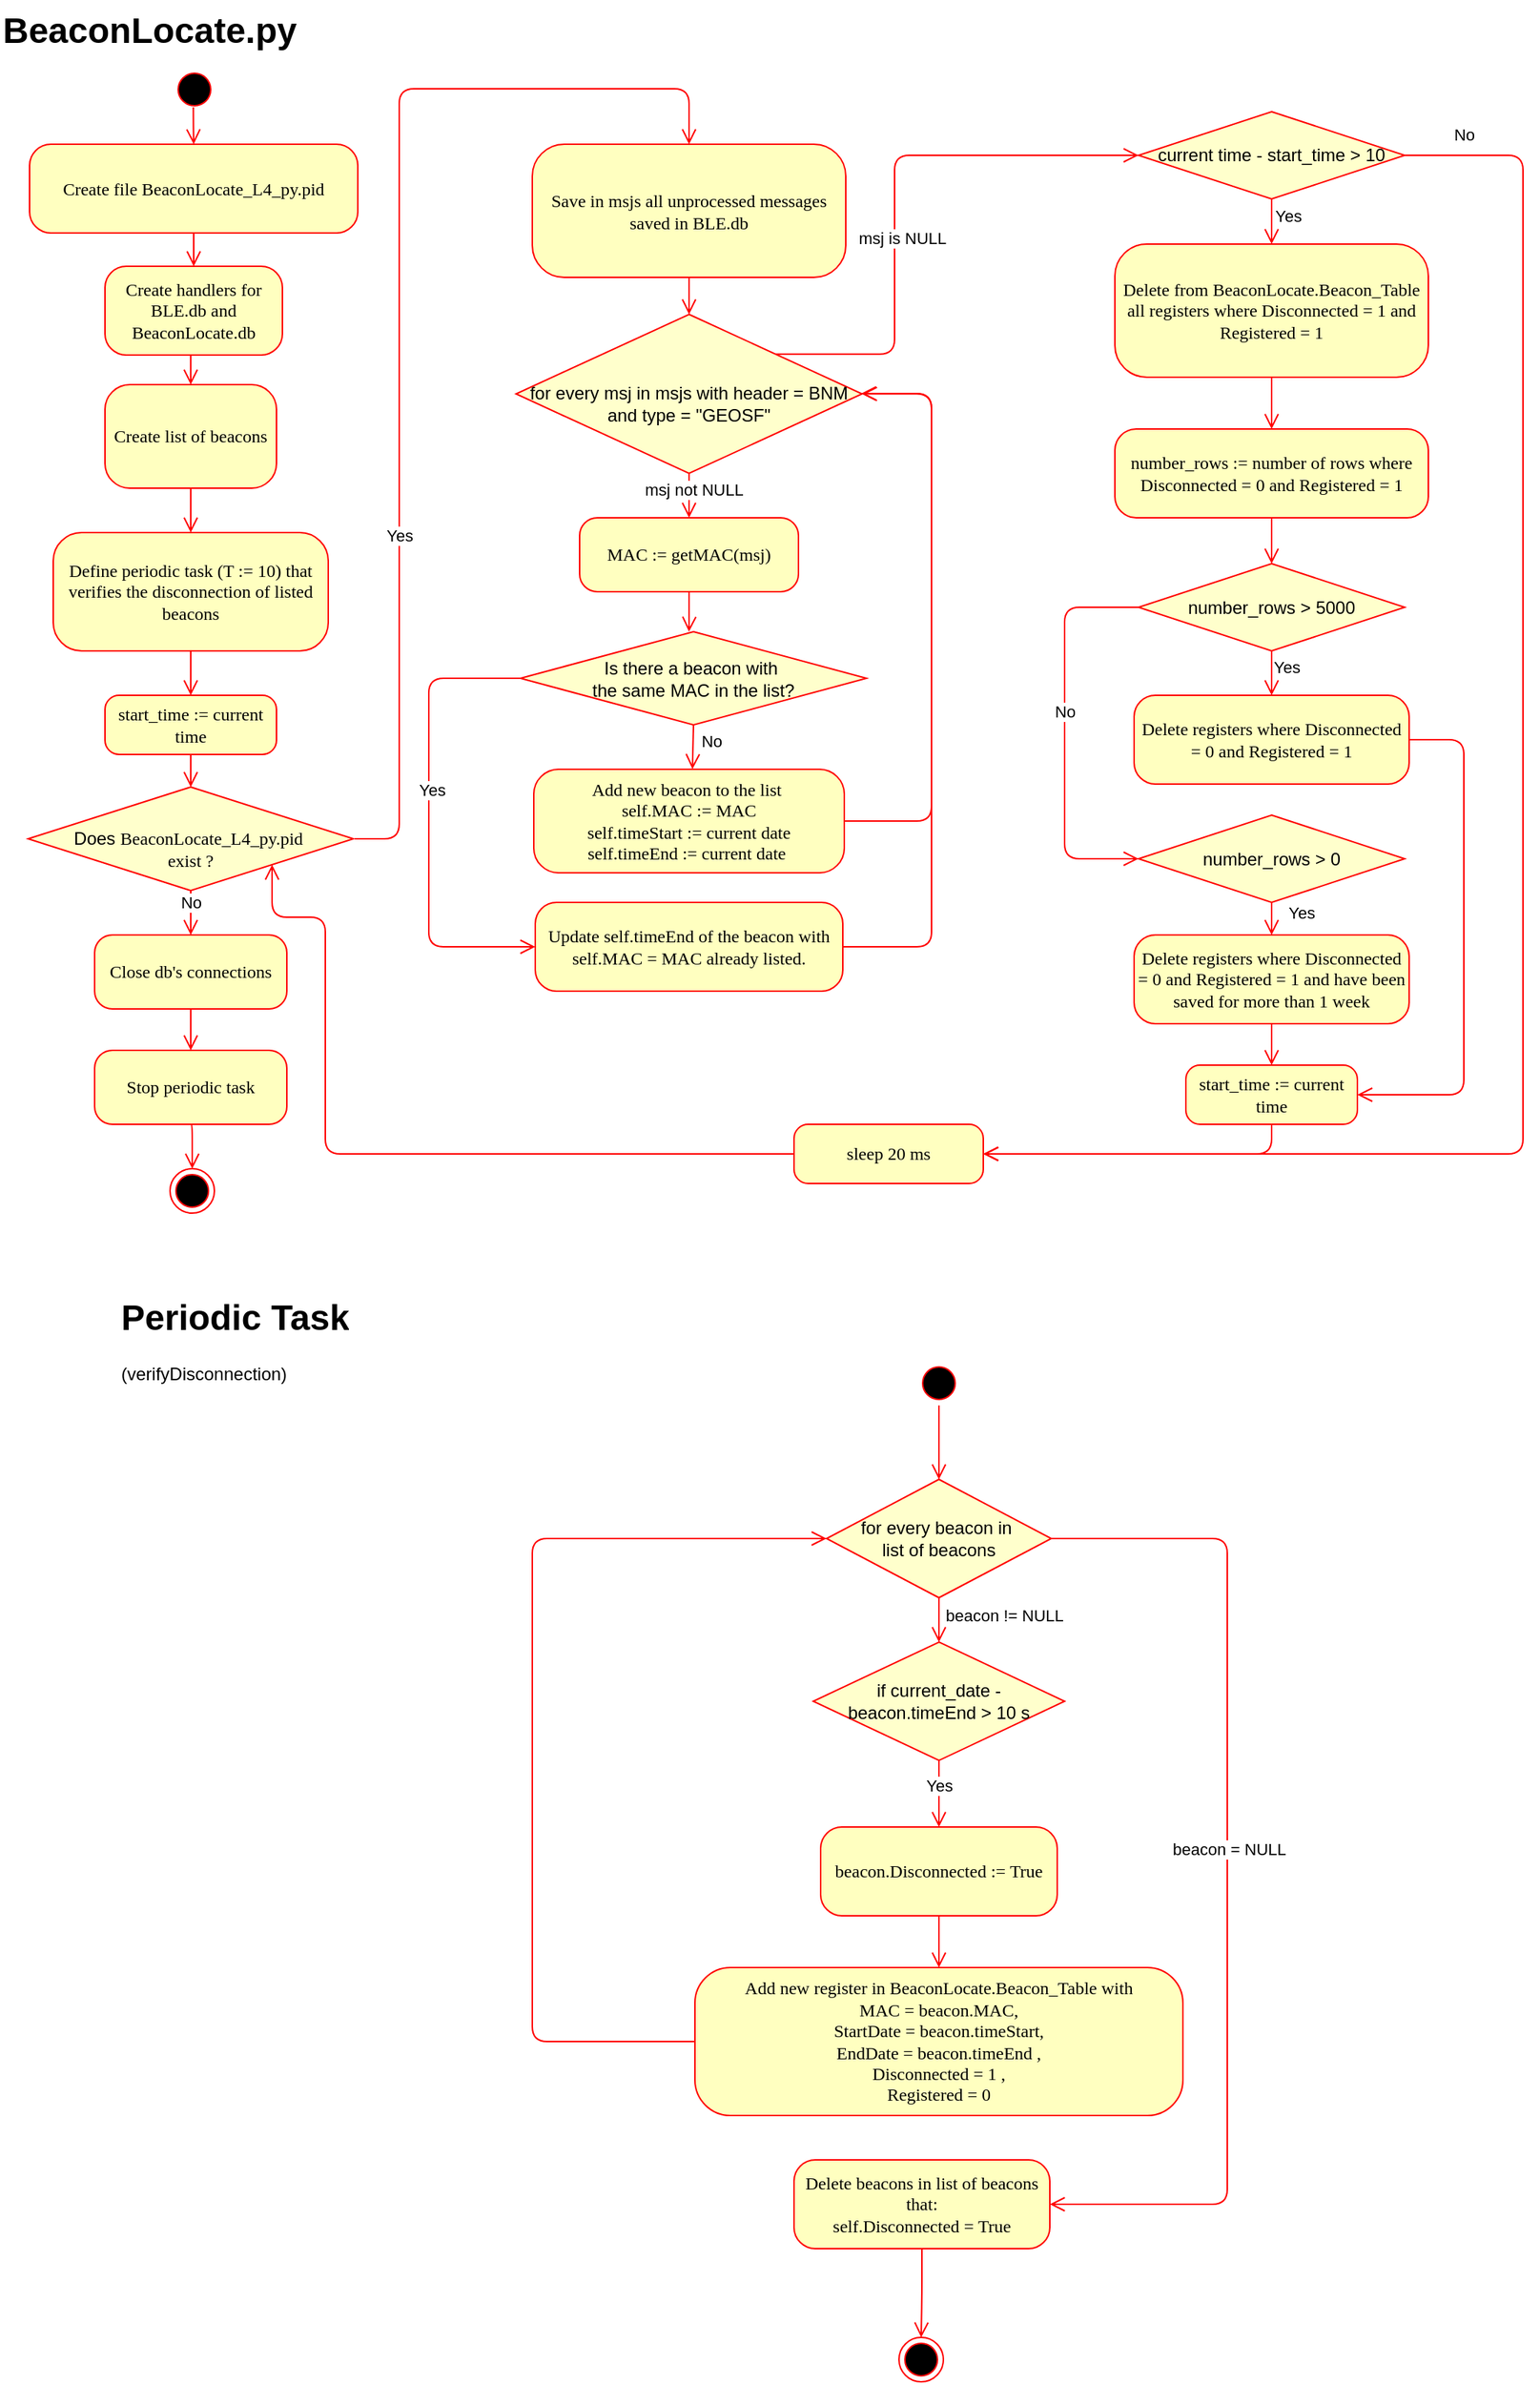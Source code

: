 <mxfile version="28.1.0">
  <diagram name="Page-1" id="58cdce13-f638-feb5-8d6f-7d28b1aa9fa0">
    <mxGraphModel dx="1134" dy="537" grid="1" gridSize="10" guides="1" tooltips="1" connect="1" arrows="1" fold="1" page="1" pageScale="1" pageWidth="1100" pageHeight="850" background="none" math="0" shadow="0">
      <root>
        <mxCell id="0" />
        <mxCell id="1" parent="0" />
        <mxCell id="382b91b5511bd0f7-1" value="" style="ellipse;html=1;shape=startState;fillColor=#000000;strokeColor=#ff0000;rounded=1;shadow=0;comic=0;labelBackgroundColor=none;fontFamily=Verdana;fontSize=12;fontColor=#000000;align=center;direction=south;" parent="1" vertex="1">
          <mxGeometry x="116.5" y="45.5" width="30" height="30" as="geometry" />
        </mxCell>
        <mxCell id="382b91b5511bd0f7-6" value="Create handlers for BLE.db and BeaconLocate.db" style="rounded=1;whiteSpace=wrap;html=1;arcSize=24;fillColor=#ffffc0;strokeColor=#FF0000;shadow=0;comic=0;labelBackgroundColor=none;fontFamily=Verdana;fontSize=12;fontColor=#000000;align=center;" parent="1" vertex="1">
          <mxGeometry x="71" y="180" width="120" height="60" as="geometry" />
        </mxCell>
        <mxCell id="-b5_aeEiTCpsvocbng9k-2" value="Create file BeaconLocate_L4_py.pid" style="rounded=1;whiteSpace=wrap;html=1;arcSize=24;fillColor=#ffffc0;strokeColor=#ff0000;shadow=0;comic=0;labelBackgroundColor=none;fontFamily=Verdana;fontSize=12;fontColor=#000000;align=center;" parent="1" vertex="1">
          <mxGeometry x="20" y="97.5" width="222" height="60" as="geometry" />
        </mxCell>
        <mxCell id="-b5_aeEiTCpsvocbng9k-11" value="Add new beacon&lt;span style=&quot;background-color: transparent; color: light-dark(rgb(0, 0, 0), rgb(237, 237, 237));&quot;&gt;&amp;nbsp;to the list&amp;nbsp;&lt;/span&gt;&lt;div&gt;&lt;span style=&quot;background-color: transparent; color: light-dark(rgb(0, 0, 0), rgb(237, 237, 237));&quot;&gt;self.MAC := MAC&lt;/span&gt;&lt;/div&gt;&lt;div&gt;&lt;span style=&quot;background-color: transparent; color: light-dark(rgb(0, 0, 0), rgb(237, 237, 237));&quot;&gt;self.timeStart := current date&lt;/span&gt;&lt;/div&gt;&lt;div&gt;self.timeEnd := current date&amp;nbsp;&lt;span style=&quot;background-color: transparent; color: light-dark(rgb(0, 0, 0), rgb(237, 237, 237));&quot;&gt;&lt;/span&gt;&lt;/div&gt;" style="rounded=1;whiteSpace=wrap;html=1;arcSize=24;fillColor=#ffffc0;strokeColor=#ff0000;shadow=0;comic=0;labelBackgroundColor=none;fontFamily=Verdana;fontSize=12;fontColor=#000000;align=center;" parent="1" vertex="1">
          <mxGeometry x="361" y="520" width="210" height="70" as="geometry" />
        </mxCell>
        <mxCell id="-b5_aeEiTCpsvocbng9k-15" value="Update self.timeEnd of the beacon with self.MAC = MAC already listed." style="rounded=1;whiteSpace=wrap;html=1;arcSize=24;fillColor=#ffffc0;strokeColor=#ff0000;shadow=0;comic=0;labelBackgroundColor=none;fontFamily=Verdana;fontSize=12;fontColor=#000000;align=center;" parent="1" vertex="1">
          <mxGeometry x="362" y="610" width="208" height="60" as="geometry" />
        </mxCell>
        <mxCell id="-b5_aeEiTCpsvocbng9k-25" value="&lt;h1 style=&quot;margin-top: 0px;&quot;&gt;BeaconLocate.py&lt;/h1&gt;" style="text;html=1;whiteSpace=wrap;overflow=hidden;rounded=0;" parent="1" vertex="1">
          <mxGeometry width="320" height="50" as="geometry" />
        </mxCell>
        <mxCell id="FOoScroTNqUPBx7kzsJf-6" style="edgeStyle=orthogonalEdgeStyle;html=1;labelBackgroundColor=none;endArrow=open;endSize=8;strokeColor=#ff0000;fontFamily=Verdana;fontSize=12;align=left;exitX=0.5;exitY=1;exitDx=0;exitDy=0;entryX=0.5;entryY=0;entryDx=0;entryDy=0;" parent="1" source="dgmD3xeiYTGedOPiwkHP-16" target="dgmD3xeiYTGedOPiwkHP-19" edge="1">
          <mxGeometry relative="1" as="geometry">
            <mxPoint x="630" y="320" as="sourcePoint" />
            <mxPoint x="630" y="351" as="targetPoint" />
            <Array as="points">
              <mxPoint x="466" y="340" />
              <mxPoint x="466" y="340" />
            </Array>
          </mxGeometry>
        </mxCell>
        <mxCell id="dgmD3xeiYTGedOPiwkHP-30" value="msj not NULL" style="edgeLabel;html=1;align=center;verticalAlign=middle;resizable=0;points=[];" parent="FOoScroTNqUPBx7kzsJf-6" vertex="1" connectable="0">
          <mxGeometry x="-0.176" y="1" relative="1" as="geometry">
            <mxPoint x="2" y="-2" as="offset" />
          </mxGeometry>
        </mxCell>
        <mxCell id="FOoScroTNqUPBx7kzsJf-8" style="edgeStyle=orthogonalEdgeStyle;html=1;labelBackgroundColor=none;endArrow=open;endSize=8;strokeColor=#ff0000;fontFamily=Verdana;fontSize=12;align=left;exitX=0.902;exitY=0.525;exitDx=0;exitDy=0;entryX=0.5;entryY=0;entryDx=0;entryDy=0;exitPerimeter=0;" parent="1" source="382b91b5511bd0f7-1" target="-b5_aeEiTCpsvocbng9k-2" edge="1">
          <mxGeometry relative="1" as="geometry">
            <mxPoint x="129.39" y="75.5" as="sourcePoint" />
            <mxPoint x="129.39" y="113.5" as="targetPoint" />
          </mxGeometry>
        </mxCell>
        <mxCell id="FOoScroTNqUPBx7kzsJf-9" style="edgeStyle=orthogonalEdgeStyle;html=1;labelBackgroundColor=none;endArrow=open;endSize=8;strokeColor=#ff0000;fontFamily=Verdana;fontSize=12;align=left;exitX=0.5;exitY=1;exitDx=0;exitDy=0;entryX=0.5;entryY=0;entryDx=0;entryDy=0;" parent="1" source="-b5_aeEiTCpsvocbng9k-2" target="382b91b5511bd0f7-6" edge="1">
          <mxGeometry relative="1" as="geometry">
            <mxPoint x="196.5" y="202.5" as="sourcePoint" />
            <mxPoint x="196.5" y="240.5" as="targetPoint" />
          </mxGeometry>
        </mxCell>
        <mxCell id="FOoScroTNqUPBx7kzsJf-10" value="Create list of beacons" style="rounded=1;whiteSpace=wrap;html=1;arcSize=24;fillColor=#ffffc0;strokeColor=#FF0000;shadow=0;comic=0;labelBackgroundColor=none;fontFamily=Verdana;fontSize=12;fontColor=#000000;align=center;" parent="1" vertex="1">
          <mxGeometry x="71" y="260" width="116" height="70" as="geometry" />
        </mxCell>
        <mxCell id="FOoScroTNqUPBx7kzsJf-11" value="Define periodic task (T := 10) that verifies the disconnection of listed beacons" style="rounded=1;whiteSpace=wrap;html=1;arcSize=24;fillColor=#ffffc0;strokeColor=#FF0000;shadow=0;comic=0;labelBackgroundColor=none;fontFamily=Verdana;fontSize=12;fontColor=#000000;align=center;" parent="1" vertex="1">
          <mxGeometry x="36" y="360" width="186" height="80" as="geometry" />
        </mxCell>
        <mxCell id="FOoScroTNqUPBx7kzsJf-12" style="edgeStyle=orthogonalEdgeStyle;html=1;labelBackgroundColor=none;endArrow=open;endSize=8;strokeColor=#ff0000;fontFamily=Verdana;fontSize=12;align=left;exitX=0.483;exitY=0.996;exitDx=0;exitDy=0;entryX=0.5;entryY=0;entryDx=0;entryDy=0;exitPerimeter=0;" parent="1" source="382b91b5511bd0f7-6" target="FOoScroTNqUPBx7kzsJf-10" edge="1">
          <mxGeometry relative="1" as="geometry">
            <mxPoint x="128.86" y="285.5" as="sourcePoint" />
            <mxPoint x="128.86" y="325.5" as="targetPoint" />
          </mxGeometry>
        </mxCell>
        <mxCell id="FOoScroTNqUPBx7kzsJf-13" style="edgeStyle=orthogonalEdgeStyle;html=1;labelBackgroundColor=none;endArrow=open;endSize=8;strokeColor=#ff0000;fontFamily=Verdana;fontSize=12;align=left;exitX=0.5;exitY=1;exitDx=0;exitDy=0;entryX=0.5;entryY=0;entryDx=0;entryDy=0;" parent="1" source="FOoScroTNqUPBx7kzsJf-10" target="FOoScroTNqUPBx7kzsJf-11" edge="1">
          <mxGeometry relative="1" as="geometry">
            <mxPoint x="128" y="395.5" as="sourcePoint" />
            <mxPoint x="128" y="435.5" as="targetPoint" />
          </mxGeometry>
        </mxCell>
        <mxCell id="dgmD3xeiYTGedOPiwkHP-1" value="&lt;div&gt;&lt;br&gt;&lt;/div&gt;Does&amp;nbsp;&lt;span style=&quot;font-family: Verdana;&quot;&gt;BeaconLocate_L4_py&lt;/span&gt;&lt;span style=&quot;font-family: Verdana;&quot;&gt;.pid&lt;/span&gt;&lt;span style=&quot;font-family: Verdana;&quot;&gt;&amp;nbsp;&lt;/span&gt;&lt;div&gt;&lt;span style=&quot;font-family: Verdana;&quot;&gt;exist ?&lt;/span&gt;&lt;/div&gt;" style="rhombus;whiteSpace=wrap;html=1;fillColor=#FFFFCC;strokeColor=#FF0000;" parent="1" vertex="1">
          <mxGeometry x="19" y="532" width="220" height="70" as="geometry" />
        </mxCell>
        <mxCell id="dgmD3xeiYTGedOPiwkHP-4" value="Close db&#39;s connections" style="rounded=1;whiteSpace=wrap;html=1;arcSize=24;fillColor=#ffffc0;strokeColor=#ff0000;shadow=0;comic=0;labelBackgroundColor=none;fontFamily=Verdana;fontSize=12;fontColor=#000000;align=center;" parent="1" vertex="1">
          <mxGeometry x="64" y="632" width="130" height="50" as="geometry" />
        </mxCell>
        <mxCell id="dgmD3xeiYTGedOPiwkHP-5" value="Stop periodic task" style="rounded=1;whiteSpace=wrap;html=1;arcSize=24;fillColor=#ffffc0;strokeColor=#ff0000;shadow=0;comic=0;labelBackgroundColor=none;fontFamily=Verdana;fontSize=12;fontColor=#000000;align=center;" parent="1" vertex="1">
          <mxGeometry x="64" y="710" width="130" height="50" as="geometry" />
        </mxCell>
        <mxCell id="dgmD3xeiYTGedOPiwkHP-6" style="edgeStyle=orthogonalEdgeStyle;html=1;labelBackgroundColor=none;endArrow=open;endSize=8;strokeColor=#ff0000;fontFamily=Verdana;fontSize=12;align=left;exitX=0.5;exitY=1;exitDx=0;exitDy=0;entryX=0.5;entryY=0;entryDx=0;entryDy=0;" parent="1" source="dgmD3xeiYTGedOPiwkHP-1" target="dgmD3xeiYTGedOPiwkHP-4" edge="1">
          <mxGeometry relative="1" as="geometry">
            <mxPoint x="239" y="639" as="sourcePoint" />
            <mxPoint x="239" y="675" as="targetPoint" />
            <Array as="points">
              <mxPoint x="129" y="620" />
              <mxPoint x="129" y="620" />
            </Array>
          </mxGeometry>
        </mxCell>
        <mxCell id="dgmD3xeiYTGedOPiwkHP-11" value="No" style="edgeLabel;html=1;align=center;verticalAlign=middle;resizable=0;points=[];" parent="dgmD3xeiYTGedOPiwkHP-6" vertex="1" connectable="0">
          <mxGeometry x="-0.187" relative="1" as="geometry">
            <mxPoint y="-4" as="offset" />
          </mxGeometry>
        </mxCell>
        <mxCell id="dgmD3xeiYTGedOPiwkHP-7" style="edgeStyle=orthogonalEdgeStyle;html=1;labelBackgroundColor=none;endArrow=open;endSize=8;strokeColor=#ff0000;fontFamily=Verdana;fontSize=12;align=left;exitX=0.5;exitY=1;exitDx=0;exitDy=0;entryX=0.5;entryY=0;entryDx=0;entryDy=0;" parent="1" source="dgmD3xeiYTGedOPiwkHP-4" target="dgmD3xeiYTGedOPiwkHP-5" edge="1">
          <mxGeometry relative="1" as="geometry">
            <mxPoint x="131" y="700" as="sourcePoint" />
            <mxPoint x="131" y="730" as="targetPoint" />
            <Array as="points">
              <mxPoint x="129" y="690" />
              <mxPoint x="129" y="690" />
            </Array>
          </mxGeometry>
        </mxCell>
        <mxCell id="dgmD3xeiYTGedOPiwkHP-9" value="" style="ellipse;html=1;shape=endState;fillColor=#000000;strokeColor=#ff0000;rounded=1;shadow=0;comic=0;labelBackgroundColor=none;fontFamily=Verdana;fontSize=12;fontColor=#000000;align=center;" parent="1" vertex="1">
          <mxGeometry x="115" y="790" width="30" height="30" as="geometry" />
        </mxCell>
        <mxCell id="dgmD3xeiYTGedOPiwkHP-10" style="edgeStyle=orthogonalEdgeStyle;html=1;labelBackgroundColor=none;endArrow=open;endSize=8;strokeColor=#ff0000;fontFamily=Verdana;fontSize=12;align=left;exitX=0.5;exitY=1;exitDx=0;exitDy=0;entryX=0.5;entryY=0;entryDx=0;entryDy=0;" parent="1" source="dgmD3xeiYTGedOPiwkHP-5" target="dgmD3xeiYTGedOPiwkHP-9" edge="1">
          <mxGeometry relative="1" as="geometry">
            <mxPoint x="170" y="700" as="sourcePoint" />
            <mxPoint x="170" y="728" as="targetPoint" />
            <Array as="points">
              <mxPoint x="130" y="760" />
              <mxPoint x="130" y="780" />
            </Array>
          </mxGeometry>
        </mxCell>
        <mxCell id="dgmD3xeiYTGedOPiwkHP-12" value="Save in msjs all unprocessed messages saved in BLE.db" style="rounded=1;whiteSpace=wrap;html=1;arcSize=24;fillColor=#ffffc0;strokeColor=#ff0000;shadow=0;comic=0;labelBackgroundColor=none;fontFamily=Verdana;fontSize=12;fontColor=#000000;align=center;" parent="1" vertex="1">
          <mxGeometry x="360" y="97.5" width="212" height="90" as="geometry" />
        </mxCell>
        <mxCell id="dgmD3xeiYTGedOPiwkHP-14" style="edgeStyle=orthogonalEdgeStyle;html=1;labelBackgroundColor=none;endArrow=open;endSize=8;strokeColor=#ff0000;fontFamily=Verdana;fontSize=12;align=left;entryX=0.5;entryY=0;entryDx=0;entryDy=0;" parent="1" target="dgmD3xeiYTGedOPiwkHP-12" edge="1">
          <mxGeometry relative="1" as="geometry">
            <mxPoint x="240" y="567" as="sourcePoint" />
            <mxPoint x="410" y="516" as="targetPoint" />
            <Array as="points">
              <mxPoint x="270" y="567" />
              <mxPoint x="270" y="60" />
              <mxPoint x="466" y="60" />
            </Array>
          </mxGeometry>
        </mxCell>
        <mxCell id="dgmD3xeiYTGedOPiwkHP-15" value="Yes" style="edgeLabel;html=1;align=center;verticalAlign=middle;resizable=0;points=[];" parent="dgmD3xeiYTGedOPiwkHP-14" vertex="1" connectable="0">
          <mxGeometry x="-0.069" y="3" relative="1" as="geometry">
            <mxPoint x="3" y="123" as="offset" />
          </mxGeometry>
        </mxCell>
        <mxCell id="dgmD3xeiYTGedOPiwkHP-16" value="&lt;div&gt;&lt;br&gt;&lt;/div&gt;&lt;div&gt;for every msj in msjs with header = BNM and type = &quot;GEOSF&quot;&lt;/div&gt;" style="rhombus;whiteSpace=wrap;html=1;fillColor=#FFFFCC;strokeColor=#FF0000;" parent="1" vertex="1">
          <mxGeometry x="349" y="212.5" width="234" height="107.5" as="geometry" />
        </mxCell>
        <mxCell id="dgmD3xeiYTGedOPiwkHP-17" style="edgeStyle=orthogonalEdgeStyle;html=1;labelBackgroundColor=none;endArrow=open;endSize=8;strokeColor=#ff0000;fontFamily=Verdana;fontSize=12;align=left;exitX=0.5;exitY=1;exitDx=0;exitDy=0;entryX=0.5;entryY=0;entryDx=0;entryDy=0;" parent="1" source="dgmD3xeiYTGedOPiwkHP-12" target="dgmD3xeiYTGedOPiwkHP-16" edge="1">
          <mxGeometry relative="1" as="geometry">
            <mxPoint x="479.48" y="200" as="sourcePoint" />
            <mxPoint x="480" y="200" as="targetPoint" />
          </mxGeometry>
        </mxCell>
        <mxCell id="dgmD3xeiYTGedOPiwkHP-18" value="&lt;div&gt;Is there a beacon with&amp;nbsp;&lt;/div&gt;&lt;div&gt;the same MAC in the list?&lt;/div&gt;" style="rhombus;whiteSpace=wrap;html=1;fillColor=#FFFFCC;strokeColor=#FF0000;" parent="1" vertex="1">
          <mxGeometry x="352" y="427" width="234" height="63" as="geometry" />
        </mxCell>
        <mxCell id="dgmD3xeiYTGedOPiwkHP-19" value="MAC := getMAC(msj)" style="rounded=1;whiteSpace=wrap;html=1;arcSize=24;fillColor=#ffffc0;strokeColor=#ff0000;shadow=0;comic=0;labelBackgroundColor=none;fontFamily=Verdana;fontSize=12;fontColor=#000000;align=center;" parent="1" vertex="1">
          <mxGeometry x="392" y="350" width="148" height="50" as="geometry" />
        </mxCell>
        <mxCell id="dgmD3xeiYTGedOPiwkHP-22" style="edgeStyle=orthogonalEdgeStyle;html=1;labelBackgroundColor=none;endArrow=open;endSize=8;strokeColor=#ff0000;fontFamily=Verdana;fontSize=12;align=left;exitX=0.5;exitY=1;exitDx=0;exitDy=0;entryX=0.487;entryY=0;entryDx=0;entryDy=0;entryPerimeter=0;" parent="1" source="dgmD3xeiYTGedOPiwkHP-19" target="dgmD3xeiYTGedOPiwkHP-18" edge="1">
          <mxGeometry relative="1" as="geometry">
            <mxPoint x="600" y="350" as="sourcePoint" />
            <mxPoint x="600" y="380" as="targetPoint" />
            <Array as="points">
              <mxPoint x="466" y="425" />
            </Array>
          </mxGeometry>
        </mxCell>
        <mxCell id="dgmD3xeiYTGedOPiwkHP-24" style="edgeStyle=orthogonalEdgeStyle;html=1;labelBackgroundColor=none;endArrow=open;endSize=8;strokeColor=#ff0000;fontFamily=Verdana;fontSize=12;align=left;exitX=0.5;exitY=1;exitDx=0;exitDy=0;entryX=0.511;entryY=-0.002;entryDx=0;entryDy=0;entryPerimeter=0;" parent="1" source="dgmD3xeiYTGedOPiwkHP-18" target="-b5_aeEiTCpsvocbng9k-11" edge="1">
          <mxGeometry relative="1" as="geometry">
            <mxPoint x="468.55" y="505" as="sourcePoint" />
            <mxPoint x="468.55" y="532" as="targetPoint" />
            <Array as="points">
              <mxPoint x="468" y="490" />
            </Array>
          </mxGeometry>
        </mxCell>
        <mxCell id="dgmD3xeiYTGedOPiwkHP-25" value="No" style="edgeLabel;html=1;align=center;verticalAlign=middle;resizable=0;points=[];" parent="dgmD3xeiYTGedOPiwkHP-24" vertex="1" connectable="0">
          <mxGeometry x="-0.548" y="-2" relative="1" as="geometry">
            <mxPoint x="14" y="4" as="offset" />
          </mxGeometry>
        </mxCell>
        <mxCell id="dgmD3xeiYTGedOPiwkHP-26" style="edgeStyle=orthogonalEdgeStyle;html=1;labelBackgroundColor=none;endArrow=open;endSize=8;strokeColor=#ff0000;fontFamily=Verdana;fontSize=12;align=left;exitX=0;exitY=0.5;exitDx=0;exitDy=0;entryX=0;entryY=0.5;entryDx=0;entryDy=0;" parent="1" source="dgmD3xeiYTGedOPiwkHP-18" target="-b5_aeEiTCpsvocbng9k-15" edge="1">
          <mxGeometry relative="1" as="geometry">
            <mxPoint x="290" y="620" as="sourcePoint" />
            <mxPoint x="290" y="648" as="targetPoint" />
            <Array as="points">
              <mxPoint x="290" y="459" />
              <mxPoint x="290" y="640" />
            </Array>
          </mxGeometry>
        </mxCell>
        <mxCell id="dgmD3xeiYTGedOPiwkHP-27" value="Yes" style="edgeLabel;html=1;align=center;verticalAlign=middle;resizable=0;points=[];" parent="dgmD3xeiYTGedOPiwkHP-26" vertex="1" connectable="0">
          <mxGeometry x="-0.128" y="2" relative="1" as="geometry">
            <mxPoint as="offset" />
          </mxGeometry>
        </mxCell>
        <mxCell id="dgmD3xeiYTGedOPiwkHP-28" style="edgeStyle=orthogonalEdgeStyle;html=1;labelBackgroundColor=none;endArrow=open;endSize=8;strokeColor=#ff0000;fontFamily=Verdana;fontSize=12;align=left;exitX=1;exitY=0.5;exitDx=0;exitDy=0;" parent="1" source="-b5_aeEiTCpsvocbng9k-11" target="dgmD3xeiYTGedOPiwkHP-16" edge="1">
          <mxGeometry relative="1" as="geometry">
            <mxPoint x="630" y="320" as="sourcePoint" />
            <mxPoint x="630" y="350" as="targetPoint" />
            <Array as="points">
              <mxPoint x="630" y="555" />
              <mxPoint x="630" y="266" />
            </Array>
          </mxGeometry>
        </mxCell>
        <mxCell id="dgmD3xeiYTGedOPiwkHP-29" style="edgeStyle=orthogonalEdgeStyle;html=1;labelBackgroundColor=none;endArrow=open;endSize=8;strokeColor=#ff0000;fontFamily=Verdana;fontSize=12;align=left;exitX=1;exitY=0.5;exitDx=0;exitDy=0;entryX=1;entryY=0.5;entryDx=0;entryDy=0;" parent="1" source="-b5_aeEiTCpsvocbng9k-15" target="dgmD3xeiYTGedOPiwkHP-16" edge="1">
          <mxGeometry relative="1" as="geometry">
            <mxPoint x="700" y="859" as="sourcePoint" />
            <mxPoint x="711" y="570" as="targetPoint" />
            <Array as="points">
              <mxPoint x="630" y="640" />
              <mxPoint x="630" y="266" />
            </Array>
          </mxGeometry>
        </mxCell>
        <mxCell id="dgmD3xeiYTGedOPiwkHP-32" style="edgeStyle=orthogonalEdgeStyle;html=1;labelBackgroundColor=none;endArrow=open;endSize=8;strokeColor=#ff0000;fontFamily=Verdana;fontSize=12;align=left;entryX=0;entryY=0.5;entryDx=0;entryDy=0;exitX=1;exitY=0;exitDx=0;exitDy=0;" parent="1" source="dgmD3xeiYTGedOPiwkHP-16" target="dgmD3xeiYTGedOPiwkHP-39" edge="1">
          <mxGeometry relative="1" as="geometry">
            <mxPoint x="540" y="239.375" as="sourcePoint" />
            <mxPoint x="740" y="105.5" as="targetPoint" />
            <Array as="points">
              <mxPoint x="605" y="239" />
              <mxPoint x="605" y="105" />
              <mxPoint x="760" y="105" />
            </Array>
          </mxGeometry>
        </mxCell>
        <mxCell id="dgmD3xeiYTGedOPiwkHP-33" value="msj is NULL" style="edgeLabel;html=1;align=center;verticalAlign=middle;resizable=0;points=[];" parent="dgmD3xeiYTGedOPiwkHP-32" vertex="1" connectable="0">
          <mxGeometry x="-0.069" y="3" relative="1" as="geometry">
            <mxPoint x="8" y="18" as="offset" />
          </mxGeometry>
        </mxCell>
        <mxCell id="dgmD3xeiYTGedOPiwkHP-36" value="start_time := current time" style="rounded=1;whiteSpace=wrap;html=1;arcSize=24;fillColor=#ffffc0;strokeColor=#FF0000;shadow=0;comic=0;labelBackgroundColor=none;fontFamily=Verdana;fontSize=12;fontColor=#000000;align=center;" parent="1" vertex="1">
          <mxGeometry x="71" y="470" width="116" height="40" as="geometry" />
        </mxCell>
        <mxCell id="dgmD3xeiYTGedOPiwkHP-37" style="edgeStyle=orthogonalEdgeStyle;html=1;labelBackgroundColor=none;endArrow=open;endSize=8;strokeColor=#ff0000;fontFamily=Verdana;fontSize=12;align=left;exitX=0.5;exitY=1;exitDx=0;exitDy=0;entryX=0.5;entryY=0;entryDx=0;entryDy=0;" parent="1" source="FOoScroTNqUPBx7kzsJf-11" target="dgmD3xeiYTGedOPiwkHP-36" edge="1">
          <mxGeometry relative="1" as="geometry">
            <mxPoint x="260" y="380" as="sourcePoint" />
            <mxPoint x="261" y="410" as="targetPoint" />
          </mxGeometry>
        </mxCell>
        <mxCell id="dgmD3xeiYTGedOPiwkHP-38" style="edgeStyle=orthogonalEdgeStyle;html=1;labelBackgroundColor=none;endArrow=open;endSize=8;strokeColor=#ff0000;fontFamily=Verdana;fontSize=12;align=left;exitX=0.5;exitY=1;exitDx=0;exitDy=0;entryX=0.5;entryY=0;entryDx=0;entryDy=0;" parent="1" source="dgmD3xeiYTGedOPiwkHP-36" target="dgmD3xeiYTGedOPiwkHP-1" edge="1">
          <mxGeometry relative="1" as="geometry">
            <mxPoint x="223" y="502" as="sourcePoint" />
            <mxPoint x="223" y="532" as="targetPoint" />
            <Array as="points">
              <mxPoint x="129" y="520" />
              <mxPoint x="129" y="520" />
            </Array>
          </mxGeometry>
        </mxCell>
        <mxCell id="dgmD3xeiYTGedOPiwkHP-39" value="&lt;div&gt;&lt;span style=&quot;background-color: transparent; color: light-dark(rgb(0, 0, 0), rgb(255, 255, 255));&quot;&gt;current time - start_time &amp;gt; 10&lt;/span&gt;&lt;/div&gt;" style="rhombus;whiteSpace=wrap;html=1;fillColor=#FFFFCC;strokeColor=#FF0000;" parent="1" vertex="1">
          <mxGeometry x="770" y="75.5" width="180" height="59" as="geometry" />
        </mxCell>
        <mxCell id="dgmD3xeiYTGedOPiwkHP-40" style="edgeStyle=orthogonalEdgeStyle;html=1;labelBackgroundColor=none;endArrow=open;endSize=8;strokeColor=#ff0000;fontFamily=Verdana;fontSize=12;align=left;entryX=1;entryY=0.5;entryDx=0;entryDy=0;exitX=1;exitY=0.5;exitDx=0;exitDy=0;" parent="1" source="dgmD3xeiYTGedOPiwkHP-39" target="dgmD3xeiYTGedOPiwkHP-42" edge="1">
          <mxGeometry relative="1" as="geometry">
            <mxPoint x="840" y="787" as="sourcePoint" />
            <mxPoint x="1066" y="318" as="targetPoint" />
            <Array as="points">
              <mxPoint x="1030" y="105" />
              <mxPoint x="1030" y="780" />
            </Array>
          </mxGeometry>
        </mxCell>
        <mxCell id="dgmD3xeiYTGedOPiwkHP-41" value="No" style="edgeLabel;html=1;align=center;verticalAlign=middle;resizable=0;points=[];" parent="dgmD3xeiYTGedOPiwkHP-40" vertex="1" connectable="0">
          <mxGeometry x="-0.069" y="3" relative="1" as="geometry">
            <mxPoint x="-43" y="-456" as="offset" />
          </mxGeometry>
        </mxCell>
        <mxCell id="dgmD3xeiYTGedOPiwkHP-42" value="sleep 20 ms" style="rounded=1;whiteSpace=wrap;html=1;arcSize=24;fillColor=#ffffc0;strokeColor=#ff0000;shadow=0;comic=0;labelBackgroundColor=none;fontFamily=Verdana;fontSize=12;fontColor=#000000;align=center;" parent="1" vertex="1">
          <mxGeometry x="537" y="760" width="128" height="40" as="geometry" />
        </mxCell>
        <mxCell id="dgmD3xeiYTGedOPiwkHP-43" style="edgeStyle=orthogonalEdgeStyle;html=1;labelBackgroundColor=none;endArrow=open;endSize=8;strokeColor=#ff0000;fontFamily=Verdana;fontSize=12;align=left;exitX=0;exitY=0.5;exitDx=0;exitDy=0;entryX=1;entryY=1;entryDx=0;entryDy=0;" parent="1" source="dgmD3xeiYTGedOPiwkHP-42" target="dgmD3xeiYTGedOPiwkHP-1" edge="1">
          <mxGeometry relative="1" as="geometry">
            <mxPoint x="952" y="480" as="sourcePoint" />
            <mxPoint x="962" y="661" as="targetPoint" />
            <Array as="points">
              <mxPoint x="220" y="780" />
              <mxPoint x="220" y="620" />
              <mxPoint x="184" y="620" />
            </Array>
          </mxGeometry>
        </mxCell>
        <mxCell id="dgmD3xeiYTGedOPiwkHP-45" value="Delete from BeaconLocate.Beacon_Table all registers where Disconnected = 1 and Registered = 1" style="rounded=1;whiteSpace=wrap;html=1;arcSize=24;fillColor=#ffffc0;strokeColor=#ff0000;shadow=0;comic=0;labelBackgroundColor=none;fontFamily=Verdana;fontSize=12;fontColor=#000000;align=center;" parent="1" vertex="1">
          <mxGeometry x="754" y="165" width="212" height="90" as="geometry" />
        </mxCell>
        <mxCell id="dgmD3xeiYTGedOPiwkHP-46" style="edgeStyle=orthogonalEdgeStyle;html=1;labelBackgroundColor=none;endArrow=open;endSize=8;strokeColor=#ff0000;fontFamily=Verdana;fontSize=12;align=left;exitX=0.5;exitY=1;exitDx=0;exitDy=0;entryX=0.5;entryY=0;entryDx=0;entryDy=0;" parent="1" source="dgmD3xeiYTGedOPiwkHP-39" target="dgmD3xeiYTGedOPiwkHP-45" edge="1">
          <mxGeometry relative="1" as="geometry">
            <mxPoint x="1082" y="350" as="sourcePoint" />
            <mxPoint x="900" y="470" as="targetPoint" />
            <Array as="points">
              <mxPoint x="860" y="150" />
              <mxPoint x="860" y="150" />
            </Array>
          </mxGeometry>
        </mxCell>
        <mxCell id="dgmD3xeiYTGedOPiwkHP-48" value="Yes" style="edgeLabel;html=1;align=center;verticalAlign=middle;resizable=0;points=[];" parent="dgmD3xeiYTGedOPiwkHP-46" vertex="1" connectable="0">
          <mxGeometry x="-0.225" y="-1" relative="1" as="geometry">
            <mxPoint x="12" y="-1" as="offset" />
          </mxGeometry>
        </mxCell>
        <mxCell id="dgmD3xeiYTGedOPiwkHP-49" value="number_rows := number of rows where Disconnected = 0 and Registered = 1" style="rounded=1;whiteSpace=wrap;html=1;arcSize=24;fillColor=#ffffc0;strokeColor=#ff0000;shadow=0;comic=0;labelBackgroundColor=none;fontFamily=Verdana;fontSize=12;fontColor=#000000;align=center;" parent="1" vertex="1">
          <mxGeometry x="754" y="290" width="212" height="60" as="geometry" />
        </mxCell>
        <mxCell id="dgmD3xeiYTGedOPiwkHP-50" style="edgeStyle=orthogonalEdgeStyle;html=1;labelBackgroundColor=none;endArrow=open;endSize=8;strokeColor=#ff0000;fontFamily=Verdana;fontSize=12;align=left;exitX=0.5;exitY=1;exitDx=0;exitDy=0;entryX=0.5;entryY=0;entryDx=0;entryDy=0;" parent="1" source="dgmD3xeiYTGedOPiwkHP-45" target="dgmD3xeiYTGedOPiwkHP-49" edge="1">
          <mxGeometry relative="1" as="geometry">
            <mxPoint x="960" y="120" as="sourcePoint" />
            <mxPoint x="960" y="150" as="targetPoint" />
            <Array as="points">
              <mxPoint x="860" y="290" />
              <mxPoint x="860" y="290" />
            </Array>
          </mxGeometry>
        </mxCell>
        <mxCell id="dgmD3xeiYTGedOPiwkHP-54" value="&lt;div&gt;&lt;span style=&quot;background-color: transparent; color: light-dark(rgb(0, 0, 0), rgb(255, 255, 255));&quot;&gt;number_rows &amp;gt; 5000&lt;/span&gt;&lt;/div&gt;" style="rhombus;whiteSpace=wrap;html=1;fillColor=#FFFFCC;strokeColor=#FF0000;" parent="1" vertex="1">
          <mxGeometry x="770" y="381" width="180" height="59" as="geometry" />
        </mxCell>
        <mxCell id="dgmD3xeiYTGedOPiwkHP-55" style="edgeStyle=orthogonalEdgeStyle;html=1;labelBackgroundColor=none;endArrow=open;endSize=8;strokeColor=#ff0000;fontFamily=Verdana;fontSize=12;align=left;exitX=0.5;exitY=1;exitDx=0;exitDy=0;entryX=0.5;entryY=0;entryDx=0;entryDy=0;" parent="1" source="dgmD3xeiYTGedOPiwkHP-49" target="dgmD3xeiYTGedOPiwkHP-54" edge="1">
          <mxGeometry relative="1" as="geometry">
            <mxPoint x="990" y="270" as="sourcePoint" />
            <mxPoint x="990" y="305" as="targetPoint" />
            <Array as="points" />
          </mxGeometry>
        </mxCell>
        <mxCell id="dgmD3xeiYTGedOPiwkHP-56" value="Delete registers where Disconnected = 0 and Registered = 1" style="rounded=1;whiteSpace=wrap;html=1;arcSize=24;fillColor=#ffffc0;strokeColor=#ff0000;shadow=0;comic=0;labelBackgroundColor=none;fontFamily=Verdana;fontSize=12;fontColor=#000000;align=center;" parent="1" vertex="1">
          <mxGeometry x="767" y="470" width="186" height="60" as="geometry" />
        </mxCell>
        <mxCell id="dgmD3xeiYTGedOPiwkHP-57" style="edgeStyle=orthogonalEdgeStyle;html=1;labelBackgroundColor=none;endArrow=open;endSize=8;strokeColor=#ff0000;fontFamily=Verdana;fontSize=12;align=left;exitX=0.5;exitY=1;exitDx=0;exitDy=0;entryX=0.5;entryY=0;entryDx=0;entryDy=0;" parent="1" source="dgmD3xeiYTGedOPiwkHP-54" target="dgmD3xeiYTGedOPiwkHP-56" edge="1">
          <mxGeometry relative="1" as="geometry">
            <mxPoint x="920" y="370" as="sourcePoint" />
            <mxPoint x="920" y="401" as="targetPoint" />
            <Array as="points" />
          </mxGeometry>
        </mxCell>
        <mxCell id="dgmD3xeiYTGedOPiwkHP-58" value="Yes" style="edgeLabel;html=1;align=center;verticalAlign=middle;resizable=0;points=[];" parent="dgmD3xeiYTGedOPiwkHP-57" vertex="1" connectable="0">
          <mxGeometry x="-0.115" y="1" relative="1" as="geometry">
            <mxPoint x="9" y="-3" as="offset" />
          </mxGeometry>
        </mxCell>
        <mxCell id="dgmD3xeiYTGedOPiwkHP-59" value="&lt;div&gt;&lt;span style=&quot;background-color: transparent; color: light-dark(rgb(0, 0, 0), rgb(255, 255, 255));&quot;&gt;number_rows &amp;gt; 0&lt;/span&gt;&lt;/div&gt;" style="rhombus;whiteSpace=wrap;html=1;fillColor=#FFFFCC;strokeColor=#FF0000;" parent="1" vertex="1">
          <mxGeometry x="770" y="551" width="180" height="59" as="geometry" />
        </mxCell>
        <mxCell id="dgmD3xeiYTGedOPiwkHP-60" style="edgeStyle=orthogonalEdgeStyle;html=1;labelBackgroundColor=none;endArrow=open;endSize=8;strokeColor=#ff0000;fontFamily=Verdana;fontSize=12;align=left;exitX=0;exitY=0.5;exitDx=0;exitDy=0;entryX=0;entryY=0.5;entryDx=0;entryDy=0;" parent="1" source="dgmD3xeiYTGedOPiwkHP-54" target="dgmD3xeiYTGedOPiwkHP-59" edge="1">
          <mxGeometry relative="1" as="geometry">
            <mxPoint x="730" y="459" as="sourcePoint" />
            <mxPoint x="760" y="580" as="targetPoint" />
            <Array as="points">
              <mxPoint x="720" y="411" />
              <mxPoint x="720" y="581" />
            </Array>
          </mxGeometry>
        </mxCell>
        <mxCell id="dgmD3xeiYTGedOPiwkHP-61" value="No" style="edgeLabel;html=1;align=center;verticalAlign=middle;resizable=0;points=[];" parent="dgmD3xeiYTGedOPiwkHP-60" vertex="1" connectable="0">
          <mxGeometry x="-0.109" relative="1" as="geometry">
            <mxPoint as="offset" />
          </mxGeometry>
        </mxCell>
        <mxCell id="dgmD3xeiYTGedOPiwkHP-62" value="Delete registers where Disconnected = 0 and Registered = 1 and have been saved for more than 1 week" style="rounded=1;whiteSpace=wrap;html=1;arcSize=24;fillColor=#ffffc0;strokeColor=#ff0000;shadow=0;comic=0;labelBackgroundColor=none;fontFamily=Verdana;fontSize=12;fontColor=#000000;align=center;" parent="1" vertex="1">
          <mxGeometry x="767" y="632" width="186" height="60" as="geometry" />
        </mxCell>
        <mxCell id="dgmD3xeiYTGedOPiwkHP-63" style="edgeStyle=orthogonalEdgeStyle;html=1;labelBackgroundColor=none;endArrow=open;endSize=8;strokeColor=#ff0000;fontFamily=Verdana;fontSize=12;align=left;exitX=0.5;exitY=1;exitDx=0;exitDy=0;entryX=0.5;entryY=0;entryDx=0;entryDy=0;" parent="1" source="dgmD3xeiYTGedOPiwkHP-59" target="dgmD3xeiYTGedOPiwkHP-62" edge="1">
          <mxGeometry relative="1" as="geometry">
            <mxPoint x="859.58" y="620" as="sourcePoint" />
            <mxPoint x="859.58" y="650" as="targetPoint" />
            <Array as="points" />
          </mxGeometry>
        </mxCell>
        <mxCell id="dgmD3xeiYTGedOPiwkHP-64" value="Yes" style="edgeLabel;html=1;align=center;verticalAlign=middle;resizable=0;points=[];" parent="dgmD3xeiYTGedOPiwkHP-63" vertex="1" connectable="0">
          <mxGeometry x="-0.115" y="1" relative="1" as="geometry">
            <mxPoint x="19" y="-3" as="offset" />
          </mxGeometry>
        </mxCell>
        <mxCell id="dgmD3xeiYTGedOPiwkHP-65" style="edgeStyle=orthogonalEdgeStyle;html=1;labelBackgroundColor=none;endArrow=open;endSize=8;strokeColor=#ff0000;fontFamily=Verdana;fontSize=12;align=left;exitX=0.5;exitY=1;exitDx=0;exitDy=0;entryX=0.5;entryY=0;entryDx=0;entryDy=0;" parent="1" source="dgmD3xeiYTGedOPiwkHP-62" target="C_c0YMVDFaAgZATLu_z1-1" edge="1">
          <mxGeometry relative="1" as="geometry">
            <mxPoint x="742" y="670" as="sourcePoint" />
            <mxPoint x="752" y="851" as="targetPoint" />
            <Array as="points">
              <mxPoint x="860" y="710" />
            </Array>
          </mxGeometry>
        </mxCell>
        <mxCell id="dgmD3xeiYTGedOPiwkHP-67" style="edgeStyle=orthogonalEdgeStyle;html=1;labelBackgroundColor=none;endArrow=open;endSize=8;strokeColor=#ff0000;fontFamily=Verdana;fontSize=12;align=left;exitX=1;exitY=0.5;exitDx=0;exitDy=0;entryX=1;entryY=0.5;entryDx=0;entryDy=0;" parent="1" source="dgmD3xeiYTGedOPiwkHP-56" target="C_c0YMVDFaAgZATLu_z1-1" edge="1">
          <mxGeometry relative="1" as="geometry">
            <mxPoint x="1000" y="550" as="sourcePoint" />
            <mxPoint x="1000" y="572" as="targetPoint" />
            <Array as="points">
              <mxPoint x="990" y="500" />
              <mxPoint x="990" y="740" />
            </Array>
          </mxGeometry>
        </mxCell>
        <mxCell id="dgmD3xeiYTGedOPiwkHP-69" value="&lt;h1 style=&quot;margin-top: 0px;&quot;&gt;Periodic Task&lt;/h1&gt;&lt;p&gt;(verifyDisconnection)&lt;/p&gt;" style="text;html=1;whiteSpace=wrap;overflow=hidden;rounded=0;" parent="1" vertex="1">
          <mxGeometry x="80" y="870" width="180" height="70" as="geometry" />
        </mxCell>
        <mxCell id="dgmD3xeiYTGedOPiwkHP-70" value="" style="ellipse;html=1;shape=endState;fillColor=#000000;strokeColor=#ff0000;rounded=1;shadow=0;comic=0;labelBackgroundColor=none;fontFamily=Verdana;fontSize=12;fontColor=#000000;align=center;" parent="1" vertex="1">
          <mxGeometry x="608" y="1580" width="30" height="30" as="geometry" />
        </mxCell>
        <mxCell id="dgmD3xeiYTGedOPiwkHP-71" value="" style="ellipse;html=1;shape=startState;fillColor=#000000;strokeColor=#ff0000;rounded=1;shadow=0;comic=0;labelBackgroundColor=none;fontFamily=Verdana;fontSize=12;fontColor=#000000;align=center;direction=south;" parent="1" vertex="1">
          <mxGeometry x="620" y="920" width="30" height="30" as="geometry" />
        </mxCell>
        <mxCell id="dgmD3xeiYTGedOPiwkHP-74" value="&lt;div&gt;&lt;span style=&quot;background-color: transparent; color: light-dark(rgb(0, 0, 0), rgb(255, 255, 255));&quot;&gt;for every beacon in&amp;nbsp;&lt;/span&gt;&lt;/div&gt;&lt;div&gt;&lt;span style=&quot;background-color: transparent; color: light-dark(rgb(0, 0, 0), rgb(255, 255, 255));&quot;&gt;list of beacons&lt;/span&gt;&lt;/div&gt;" style="rhombus;whiteSpace=wrap;html=1;fillColor=#FFFFCC;strokeColor=#FF0000;" parent="1" vertex="1">
          <mxGeometry x="559" y="1000" width="152" height="80" as="geometry" />
        </mxCell>
        <mxCell id="dgmD3xeiYTGedOPiwkHP-75" value="&lt;div&gt;if current_date - beacon.timeEnd &amp;gt; 10 s&lt;/div&gt;" style="rhombus;whiteSpace=wrap;html=1;fillColor=#FFFFCC;strokeColor=#FF0000;" parent="1" vertex="1">
          <mxGeometry x="550" y="1110" width="170" height="80" as="geometry" />
        </mxCell>
        <mxCell id="dgmD3xeiYTGedOPiwkHP-76" style="edgeStyle=orthogonalEdgeStyle;html=1;labelBackgroundColor=none;endArrow=open;endSize=8;strokeColor=#ff0000;fontFamily=Verdana;fontSize=12;align=left;exitX=1;exitY=0.5;exitDx=0;exitDy=0;entryX=0.5;entryY=0;entryDx=0;entryDy=0;" parent="1" source="dgmD3xeiYTGedOPiwkHP-71" target="dgmD3xeiYTGedOPiwkHP-74" edge="1">
          <mxGeometry relative="1" as="geometry">
            <mxPoint x="490" y="800" as="sourcePoint" />
            <mxPoint x="491" y="830" as="targetPoint" />
            <Array as="points">
              <mxPoint x="635" y="990" />
              <mxPoint x="635" y="990" />
            </Array>
          </mxGeometry>
        </mxCell>
        <mxCell id="dgmD3xeiYTGedOPiwkHP-77" style="edgeStyle=orthogonalEdgeStyle;html=1;labelBackgroundColor=none;endArrow=open;endSize=8;strokeColor=#ff0000;fontFamily=Verdana;fontSize=12;align=left;exitX=0.5;exitY=1;exitDx=0;exitDy=0;entryX=0.5;entryY=0;entryDx=0;entryDy=0;" parent="1" source="dgmD3xeiYTGedOPiwkHP-74" target="dgmD3xeiYTGedOPiwkHP-75" edge="1">
          <mxGeometry relative="1" as="geometry">
            <mxPoint x="710" y="970" as="sourcePoint" />
            <mxPoint x="710" y="1010" as="targetPoint" />
            <Array as="points" />
          </mxGeometry>
        </mxCell>
        <mxCell id="dgmD3xeiYTGedOPiwkHP-87" value="beacon != NULL" style="edgeLabel;html=1;align=center;verticalAlign=middle;resizable=0;points=[];" parent="dgmD3xeiYTGedOPiwkHP-77" vertex="1" connectable="0">
          <mxGeometry x="-0.249" y="-3" relative="1" as="geometry">
            <mxPoint x="47" as="offset" />
          </mxGeometry>
        </mxCell>
        <mxCell id="dgmD3xeiYTGedOPiwkHP-78" value="Add new register in&lt;span style=&quot;background-color: transparent; color: light-dark(rgb(0, 0, 0), rgb(237, 237, 237));&quot;&gt;&amp;nbsp;&lt;/span&gt;BeaconLocate.Beacon_Table with&lt;div&gt;&lt;span style=&quot;background-color: transparent; color: light-dark(rgb(0, 0, 0), rgb(237, 237, 237));&quot;&gt;MAC = beacon.MAC,&lt;/span&gt;&lt;/div&gt;&lt;div&gt;&lt;span style=&quot;background-color: transparent; color: light-dark(rgb(0, 0, 0), rgb(237, 237, 237));&quot;&gt;StartDate = beacon.timeStart,&lt;/span&gt;&lt;/div&gt;&lt;div&gt;EndDate = beacon.timeEnd ,&lt;span style=&quot;background-color: transparent; color: light-dark(rgb(0, 0, 0), rgb(237, 237, 237));&quot;&gt;&lt;/span&gt;&lt;/div&gt;&lt;div&gt;Disconnected = 1 ,&lt;/div&gt;&lt;div&gt;Registered = 0&lt;/div&gt;" style="rounded=1;whiteSpace=wrap;html=1;arcSize=24;fillColor=#ffffc0;strokeColor=#ff0000;shadow=0;comic=0;labelBackgroundColor=none;fontFamily=Verdana;fontSize=12;fontColor=#000000;align=center;" parent="1" vertex="1">
          <mxGeometry x="470" y="1330" width="330" height="100" as="geometry" />
        </mxCell>
        <mxCell id="dgmD3xeiYTGedOPiwkHP-80" style="edgeStyle=orthogonalEdgeStyle;html=1;labelBackgroundColor=none;endArrow=open;endSize=8;strokeColor=#ff0000;fontFamily=Verdana;fontSize=12;align=left;exitX=0.5;exitY=1;exitDx=0;exitDy=0;entryX=0.5;entryY=0;entryDx=0;entryDy=0;" parent="1" source="dgmD3xeiYTGedOPiwkHP-75" target="dgmD3xeiYTGedOPiwkHP-82" edge="1">
          <mxGeometry relative="1" as="geometry">
            <mxPoint x="750" y="1080" as="sourcePoint" />
            <mxPoint x="750" y="1110" as="targetPoint" />
            <Array as="points" />
          </mxGeometry>
        </mxCell>
        <mxCell id="dgmD3xeiYTGedOPiwkHP-81" value="Yes" style="edgeLabel;html=1;align=center;verticalAlign=middle;resizable=0;points=[];" parent="dgmD3xeiYTGedOPiwkHP-80" vertex="1" connectable="0">
          <mxGeometry x="-0.079" relative="1" as="geometry">
            <mxPoint y="-4" as="offset" />
          </mxGeometry>
        </mxCell>
        <mxCell id="dgmD3xeiYTGedOPiwkHP-82" value="beacon.Disconnected := True" style="rounded=1;whiteSpace=wrap;html=1;arcSize=24;fillColor=#ffffc0;strokeColor=#ff0000;shadow=0;comic=0;labelBackgroundColor=none;fontFamily=Verdana;fontSize=12;fontColor=#000000;align=center;" parent="1" vertex="1">
          <mxGeometry x="555" y="1235" width="160" height="60" as="geometry" />
        </mxCell>
        <mxCell id="dgmD3xeiYTGedOPiwkHP-83" style="edgeStyle=orthogonalEdgeStyle;html=1;labelBackgroundColor=none;endArrow=open;endSize=8;strokeColor=#ff0000;fontFamily=Verdana;fontSize=12;align=left;exitX=0.5;exitY=1;exitDx=0;exitDy=0;entryX=0.5;entryY=0;entryDx=0;entryDy=0;" parent="1" source="dgmD3xeiYTGedOPiwkHP-82" target="dgmD3xeiYTGedOPiwkHP-78" edge="1">
          <mxGeometry relative="1" as="geometry">
            <mxPoint x="870" y="1110" as="sourcePoint" />
            <mxPoint x="870" y="1140" as="targetPoint" />
            <Array as="points" />
          </mxGeometry>
        </mxCell>
        <mxCell id="dgmD3xeiYTGedOPiwkHP-85" style="edgeStyle=orthogonalEdgeStyle;html=1;labelBackgroundColor=none;endArrow=open;endSize=8;strokeColor=#ff0000;fontFamily=Verdana;fontSize=12;align=left;exitX=0;exitY=0.5;exitDx=0;exitDy=0;entryX=0;entryY=0.5;entryDx=0;entryDy=0;" parent="1" source="dgmD3xeiYTGedOPiwkHP-78" target="dgmD3xeiYTGedOPiwkHP-74" edge="1">
          <mxGeometry relative="1" as="geometry">
            <mxPoint x="850" y="1250" as="sourcePoint" />
            <mxPoint x="850" y="1285" as="targetPoint" />
            <Array as="points">
              <mxPoint x="360" y="1380" />
              <mxPoint x="360" y="1040" />
            </Array>
          </mxGeometry>
        </mxCell>
        <mxCell id="dgmD3xeiYTGedOPiwkHP-86" value="Delete beacons in list of beacons that:&lt;div&gt;self.Disconnected = True&lt;/div&gt;" style="rounded=1;whiteSpace=wrap;html=1;arcSize=24;fillColor=#ffffc0;strokeColor=#ff0000;shadow=0;comic=0;labelBackgroundColor=none;fontFamily=Verdana;fontSize=12;fontColor=#000000;align=center;" parent="1" vertex="1">
          <mxGeometry x="537" y="1460" width="173" height="60" as="geometry" />
        </mxCell>
        <mxCell id="dgmD3xeiYTGedOPiwkHP-88" style="edgeStyle=orthogonalEdgeStyle;html=1;labelBackgroundColor=none;endArrow=open;endSize=8;strokeColor=#ff0000;fontFamily=Verdana;fontSize=12;align=left;exitX=1;exitY=0.5;exitDx=0;exitDy=0;entryX=1;entryY=0.5;entryDx=0;entryDy=0;" parent="1" source="dgmD3xeiYTGedOPiwkHP-74" target="dgmD3xeiYTGedOPiwkHP-86" edge="1">
          <mxGeometry relative="1" as="geometry">
            <mxPoint x="850" y="1440" as="sourcePoint" />
            <mxPoint x="939" y="1100" as="targetPoint" />
            <Array as="points">
              <mxPoint x="830" y="1040" />
              <mxPoint x="830" y="1490" />
            </Array>
          </mxGeometry>
        </mxCell>
        <mxCell id="dgmD3xeiYTGedOPiwkHP-89" value="&lt;span style=&quot;color: rgba(0, 0, 0, 0); font-family: monospace; font-size: 0px; text-align: start; background-color: rgb(236, 236, 236);&quot;&gt;%3CmxGraphModel%3E%3Croot%3E%3CmxCell%20id%3D%220%22%2F%3E%3CmxCell%20id%3D%221%22%20parent%3D%220%22%2F%3E%3CmxCell%20id%3D%222%22%20value%3D%22beacon%20!%3D%20NULL%22%20style%3D%22edgeLabel%3Bhtml%3D1%3Balign%3Dcenter%3BverticalAlign%3Dmiddle%3Bresizable%3D0%3Bpoints%3D%5B%5D%3B%22%20vertex%3D%221%22%20connectable%3D%220%22%20parent%3D%221%22%3E%3CmxGeometry%20x%3D%22469%22%20y%3D%221101%22%20as%3D%22geometry%22%2F%3E%3C%2FmxCell%3E%3C%2Froot%3E%3C%2FmxGraphModel%3E&lt;/span&gt;&lt;span style=&quot;color: rgba(0, 0, 0, 0); font-family: monospace; font-size: 0px; text-align: start; background-color: rgb(236, 236, 236);&quot;&gt;%3CmxGraphModel%3E%3Croot%3E%3CmxCell%20id%3D%220%22%2F%3E%3CmxCell%20id%3D%221%22%20parent%3D%220%22%2F%3E%3CmxCell%20id%3D%222%22%20value%3D%22beacon%20!%3D%20NULL%22%20style%3D%22edgeLabel%3Bhtml%3D1%3Balign%3Dcenter%3BverticalAlign%3Dmiddle%3Bresizable%3D0%3Bpoints%3D%5B%5D%3B%22%20vertex%3D%221%22%20connectable%3D%220%22%20parent%3D%221%22%3E%3CmxGeometry%20x%3D%22469%22%20y%3D%221101%22%20as%3D%22geometry%22%2F%3E%3C%2FmxCell%3E%3C%2Froot%3E%3C%2FmxGraphModel%3E&lt;/span&gt;" style="edgeLabel;html=1;align=center;verticalAlign=middle;resizable=0;points=[];" parent="dgmD3xeiYTGedOPiwkHP-88" vertex="1" connectable="0">
          <mxGeometry x="-0.512" relative="1" as="geometry">
            <mxPoint as="offset" />
          </mxGeometry>
        </mxCell>
        <mxCell id="dgmD3xeiYTGedOPiwkHP-90" value="&lt;span style=&quot;color: rgba(0, 0, 0, 0); font-family: monospace; font-size: 0px; text-align: start; background-color: rgb(236, 236, 236);&quot;&gt;%3CmxGraphModel%3E%3Croot%3E%3CmxCell%20id%3D%220%22%2F%3E%3CmxCell%20id%3D%221%22%20parent%3D%220%22%2F%3E%3CmxCell%20id%3D%222%22%20value%3D%22beacon%20!%3D%20NULL%22%20style%3D%22edgeLabel%3Bhtml%3D1%3Balign%3Dcenter%3BverticalAlign%3Dmiddle%3Bresizable%3D0%3Bpoints%3D%5B%5D%3B%22%20vertex%3D%221%22%20connectable%3D%220%22%20parent%3D%221%22%3E%3CmxGeometry%20x%3D%22469%22%20y%3D%221101%22%20as%3D%22geometry%22%2F%3E%3C%2FmxCel&lt;/span&gt;" style="edgeLabel;html=1;align=center;verticalAlign=middle;resizable=0;points=[];" parent="dgmD3xeiYTGedOPiwkHP-88" vertex="1" connectable="0">
          <mxGeometry x="-0.364" y="2" relative="1" as="geometry">
            <mxPoint as="offset" />
          </mxGeometry>
        </mxCell>
        <mxCell id="dgmD3xeiYTGedOPiwkHP-91" value="&lt;span style=&quot;color: rgba(0, 0, 0, 0); font-family: monospace; font-size: 0px; text-align: start; background-color: rgb(236, 236, 236);&quot;&gt;%3CmxGraphModel%3E%3Croot%3E%3CmxCell%20id%3D%220%22%2F%3E%3CmxCell%20id%3D%221%22%20parent%3D%220%22%2F%3E%3CmxCell%20id%3D%222%22%20value%3D%22beacon%20!%3D%20NULL%22%20style%3D%22edgeLabel%3Bhtml%3D1%3Balign%3Dcenter%3BverticalAlign%3Dmiddle%3Bresizable%3D0%3Bpoints%3D%5B%5D%3B%22%20vertex%3D%221%22%20connectable%3D%220%22%20parent%3D%221%22%3E%3CmxGeometry%20x%3D%22469%22%20y%3D%221101%22%20as%3D%22geometry%22%2F%3E%3C%2FmxCell%3E%3cddddds&lt;/span&gt;" style="edgeLabel;html=1;align=center;verticalAlign=middle;resizable=0;points=[];" parent="dgmD3xeiYTGedOPiwkHP-88" vertex="1" connectable="0">
          <mxGeometry x="-0.17" relative="1" as="geometry">
            <mxPoint as="offset" />
          </mxGeometry>
        </mxCell>
        <mxCell id="dgmD3xeiYTGedOPiwkHP-92" value="beacon = NULL" style="edgeLabel;html=1;align=center;verticalAlign=middle;resizable=0;points=[];" parent="dgmD3xeiYTGedOPiwkHP-88" vertex="1" connectable="0">
          <mxGeometry x="-0.065" y="1" relative="1" as="geometry">
            <mxPoint y="7" as="offset" />
          </mxGeometry>
        </mxCell>
        <mxCell id="dgmD3xeiYTGedOPiwkHP-93" style="edgeStyle=orthogonalEdgeStyle;html=1;labelBackgroundColor=none;endArrow=open;endSize=8;strokeColor=#ff0000;fontFamily=Verdana;fontSize=12;align=left;exitX=0.5;exitY=1;exitDx=0;exitDy=0;entryX=0.5;entryY=0;entryDx=0;entryDy=0;" parent="1" source="dgmD3xeiYTGedOPiwkHP-86" target="dgmD3xeiYTGedOPiwkHP-70" edge="1">
          <mxGeometry relative="1" as="geometry">
            <mxPoint x="670" y="1310" as="sourcePoint" />
            <mxPoint x="670" y="1345" as="targetPoint" />
            <Array as="points" />
          </mxGeometry>
        </mxCell>
        <mxCell id="C_c0YMVDFaAgZATLu_z1-1" value="start_time := current time" style="rounded=1;whiteSpace=wrap;html=1;arcSize=24;fillColor=#ffffc0;strokeColor=#FF0000;shadow=0;comic=0;labelBackgroundColor=none;fontFamily=Verdana;fontSize=12;fontColor=#000000;align=center;" vertex="1" parent="1">
          <mxGeometry x="802" y="720" width="116" height="40" as="geometry" />
        </mxCell>
        <mxCell id="C_c0YMVDFaAgZATLu_z1-2" style="edgeStyle=orthogonalEdgeStyle;html=1;labelBackgroundColor=none;endArrow=open;endSize=8;strokeColor=#ff0000;fontFamily=Verdana;fontSize=12;align=left;exitX=0.5;exitY=1;exitDx=0;exitDy=0;entryX=1;entryY=0.5;entryDx=0;entryDy=0;" edge="1" parent="1" source="C_c0YMVDFaAgZATLu_z1-1" target="dgmD3xeiYTGedOPiwkHP-42">
          <mxGeometry relative="1" as="geometry">
            <mxPoint x="975" y="540" as="sourcePoint" />
            <mxPoint x="940" y="780" as="targetPoint" />
            <Array as="points">
              <mxPoint x="860" y="780" />
            </Array>
          </mxGeometry>
        </mxCell>
      </root>
    </mxGraphModel>
  </diagram>
</mxfile>
